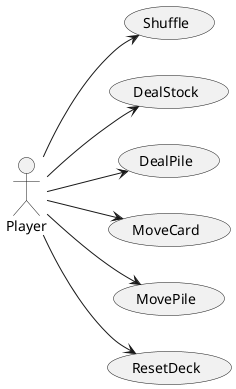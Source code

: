 @startuml diagrama de Actores y casos de uso
left to right direction

actor Player
usecase Shuffle
usecase DealStock
usecase DealPile
usecase MoveCard
usecase MovePile
usecase ResetDeck

Player --> Shuffle
Player --> DealStock
Player --> DealPile
Player --> MoveCard
Player --> MovePile
Player --> ResetDeck
@enduml
